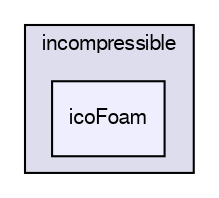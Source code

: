 digraph "applications/solvers/incompressible/icoFoam" {
  bgcolor=transparent;
  compound=true
  node [ fontsize="10", fontname="FreeSans"];
  edge [ labelfontsize="10", labelfontname="FreeSans"];
  subgraph clusterdir_2a80a7eee79ab677323c49fed47bf4a4 {
    graph [ bgcolor="#ddddee", pencolor="black", label="incompressible" fontname="FreeSans", fontsize="10", URL="dir_2a80a7eee79ab677323c49fed47bf4a4.html"]
  dir_3d750c9b126c5f578034b73d9637396c [shape=box, label="icoFoam", style="filled", fillcolor="#eeeeff", pencolor="black", URL="dir_3d750c9b126c5f578034b73d9637396c.html"];
  }
}
